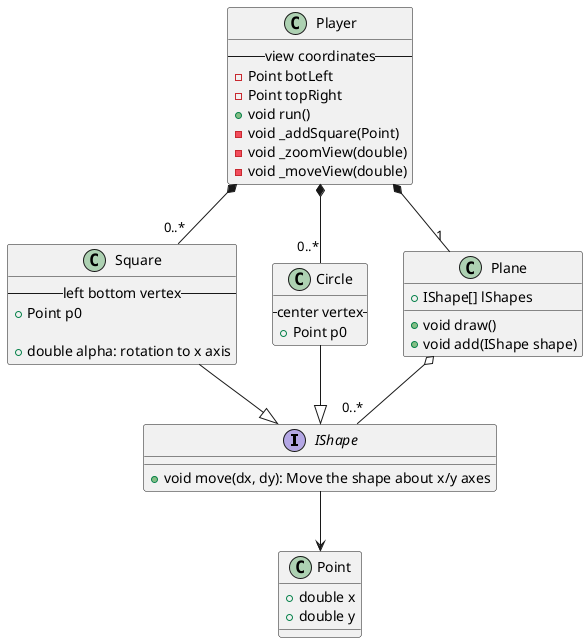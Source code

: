 @startuml
'https://plantuml.com/class-diagram

interface IShape {
    +void move(dx, dy): Move the shape about x/y axes
}

class Square {
    -- left bottom vertex --
    +Point p0

    +double alpha: rotation to x axis
}

class Circle {
    -- center vertex --
    +Point p0
}
class Plane {
    +IShape[] lShapes
    +void draw()
    +void add(IShape shape)
}

class Player {
    -- view coordinates --
    -Point botLeft
    -Point topRight
    +void run()
    -void _addSquare(Point)
    -void _zoomView(double)
    -void _moveView(double)
}

class Point {
    +double x
    +double y
}


Player *-- "1" Plane
Player *-- "0..*" Square
Player *-- "0..*" Circle
Plane o-- "0..*" IShape
Square --|> IShape
Circle --|> IShape
IShape --> Point

'
'enum TimeUnit {
'DAYS
'HOURS
'MINUTES
'}

@enduml